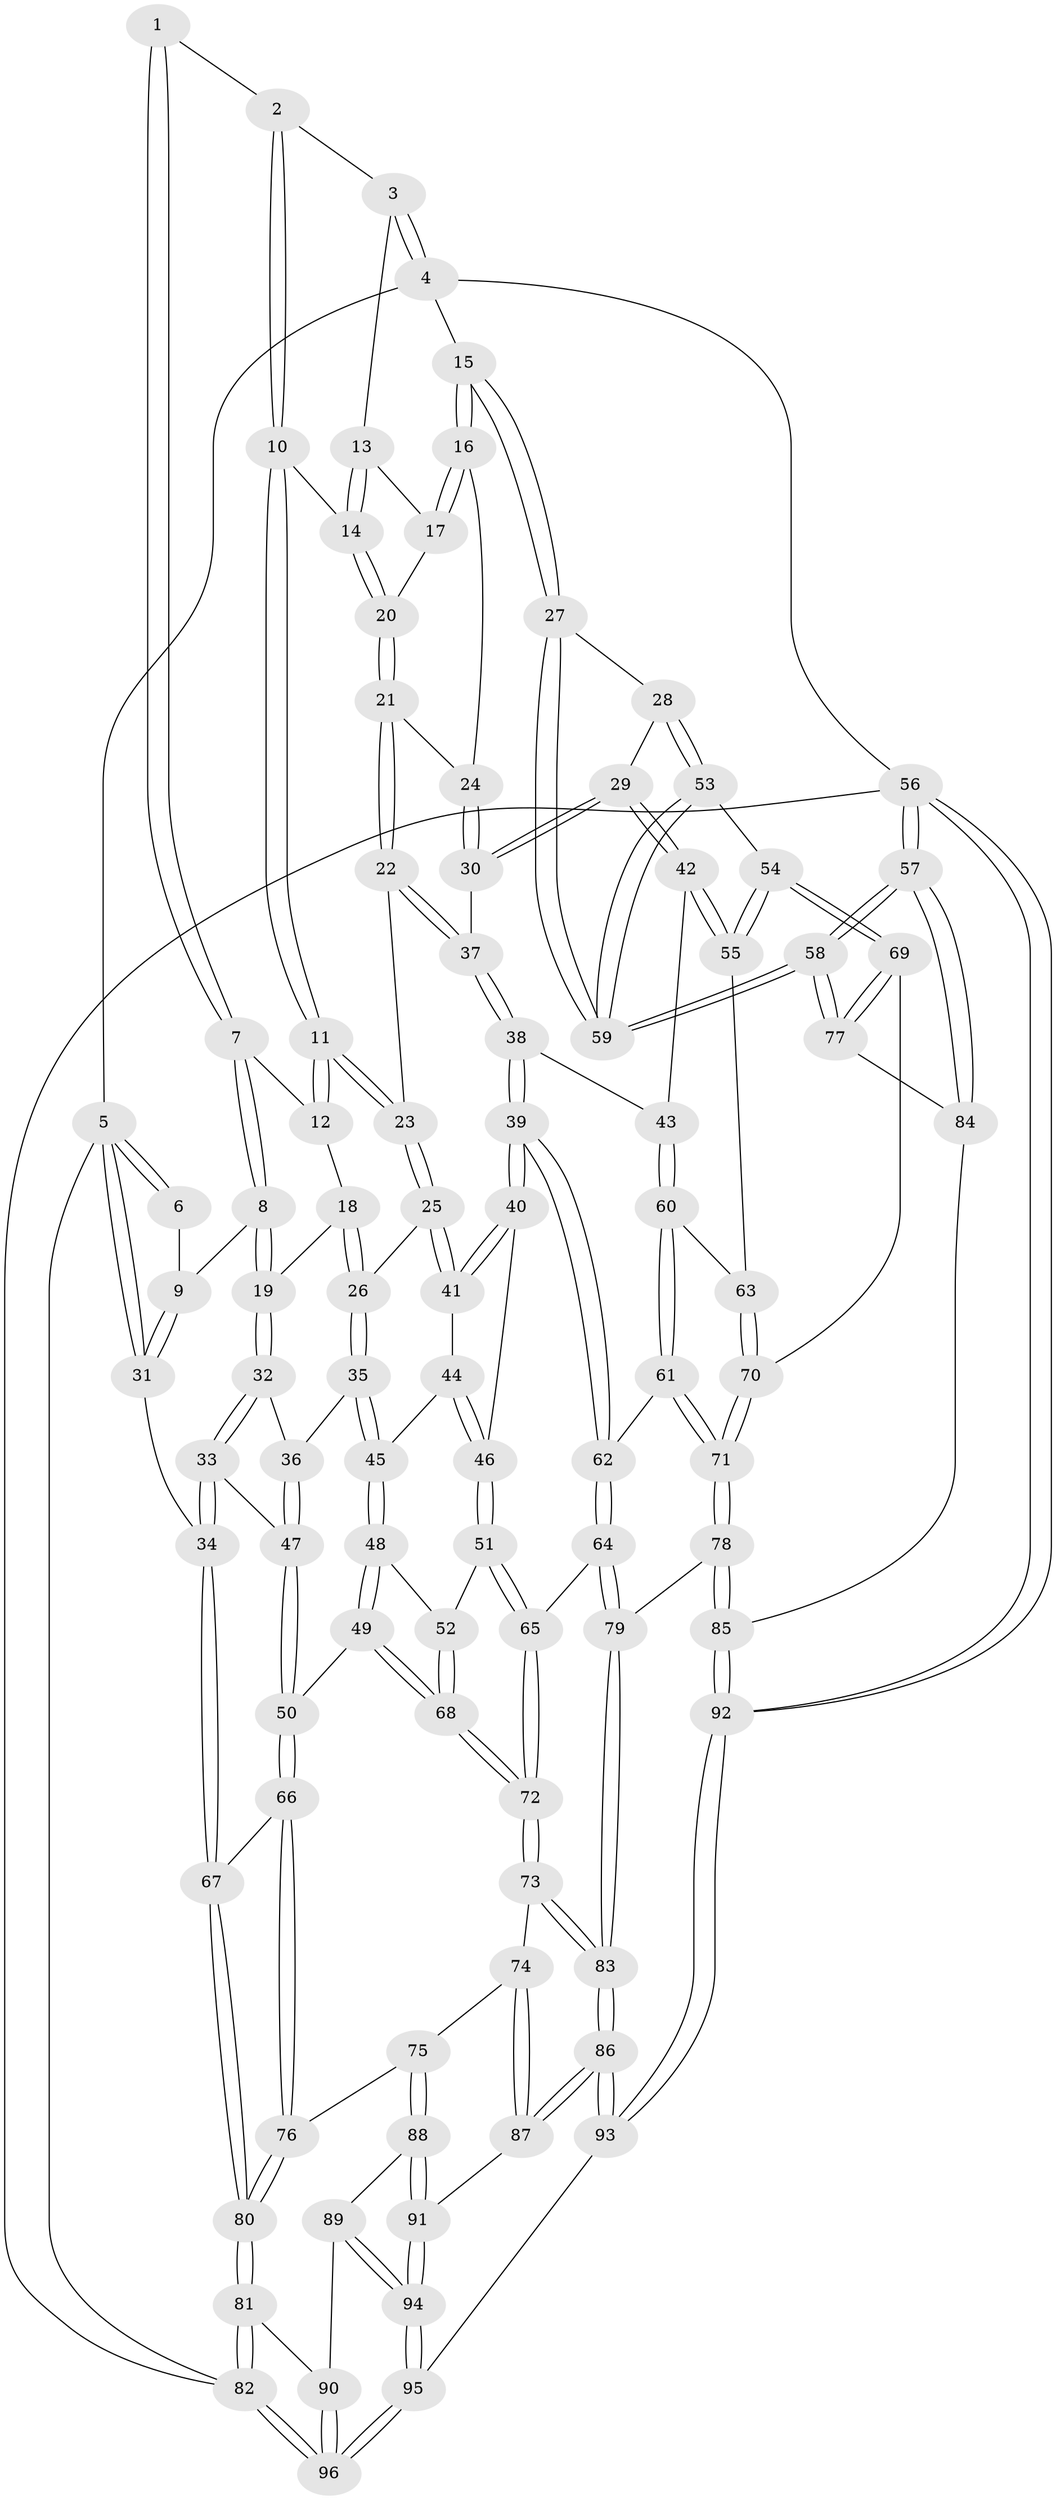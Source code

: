 // coarse degree distribution, {4: 0.3125, 7: 0.0625, 5: 0.2708333333333333, 3: 0.16666666666666666, 6: 0.14583333333333334, 2: 0.041666666666666664}
// Generated by graph-tools (version 1.1) at 2025/21/03/04/25 18:21:03]
// undirected, 96 vertices, 237 edges
graph export_dot {
graph [start="1"]
  node [color=gray90,style=filled];
  1 [pos="+0.3465559785513301+0"];
  2 [pos="+0.6916382648564896+0"];
  3 [pos="+0.7968765996640447+0"];
  4 [pos="+1+0"];
  5 [pos="+0+0"];
  6 [pos="+0.08946290797540711+0"];
  7 [pos="+0.35668201625732804+0"];
  8 [pos="+0.1489466232861953+0.14552347989318512"];
  9 [pos="+0.11201550032428188+0.12719897760072815"];
  10 [pos="+0.6031134924085791+0.04056478875087123"];
  11 [pos="+0.47574564769606686+0.12645313300853445"];
  12 [pos="+0.3778684173985665+0"];
  13 [pos="+0.7221180102253931+0.04518243144218463"];
  14 [pos="+0.6561779235808067+0.09856301874345229"];
  15 [pos="+1+0"];
  16 [pos="+0.7985882863874034+0.14466525859463084"];
  17 [pos="+0.7385102377148778+0.10728983617388582"];
  18 [pos="+0.2673871608300008+0.1312957680979438"];
  19 [pos="+0.14930170766819795+0.1457789088513918"];
  20 [pos="+0.6569054070431541+0.09990914077297736"];
  21 [pos="+0.6501227005864486+0.2210022383917316"];
  22 [pos="+0.644031238892965+0.2289423823068409"];
  23 [pos="+0.4769892962041359+0.18017308430198353"];
  24 [pos="+0.7937385147244985+0.15726569856278214"];
  25 [pos="+0.44138618521523726+0.228535856309777"];
  26 [pos="+0.3534129254151213+0.22381414755991824"];
  27 [pos="+1+0.20997118656820704"];
  28 [pos="+0.9899768897089696+0.31237054778072487"];
  29 [pos="+0.8329232140100996+0.27825362537459236"];
  30 [pos="+0.8266603966880304+0.26566971347309065"];
  31 [pos="+0+0.2713617213000378"];
  32 [pos="+0.19763819362557183+0.28814143820077653"];
  33 [pos="+0.07338342561738119+0.3631820919271953"];
  34 [pos="+0+0.2985101948355882"];
  35 [pos="+0.23247370810724516+0.3068707528689598"];
  36 [pos="+0.23148975510157824+0.3064526624030018"];
  37 [pos="+0.6459041858081996+0.23562186231637106"];
  38 [pos="+0.6631000945600293+0.3546816580702744"];
  39 [pos="+0.5612247888147759+0.41385125117777544"];
  40 [pos="+0.4748973918239802+0.37614510095549797"];
  41 [pos="+0.4458837009920165+0.28416405919733456"];
  42 [pos="+0.7312401861741438+0.3737734595043852"];
  43 [pos="+0.7033558139296395+0.3700693115219183"];
  44 [pos="+0.31495782344163337+0.34942915531566193"];
  45 [pos="+0.259614185415138+0.3533273626258418"];
  46 [pos="+0.4254415955563811+0.4164037929268911"];
  47 [pos="+0.13478197217395457+0.46119231249664777"];
  48 [pos="+0.26689426049850556+0.43420635638375604"];
  49 [pos="+0.15353769946578535+0.4949250550383256"];
  50 [pos="+0.15075178970631012+0.49523664293604425"];
  51 [pos="+0.3711530348154507+0.48071586674796907"];
  52 [pos="+0.3139020362332913+0.4649665313193841"];
  53 [pos="+0.8752604684105291+0.47945322459436934"];
  54 [pos="+0.8698784611808753+0.4819654006135631"];
  55 [pos="+0.8093202052724077+0.4570073665516569"];
  56 [pos="+1+1"];
  57 [pos="+1+0.8276841928341945"];
  58 [pos="+1+0.7502737087938859"];
  59 [pos="+1+0.6607268754642432"];
  60 [pos="+0.6857471306292569+0.5253771347068615"];
  61 [pos="+0.6659248220599054+0.5379709842898635"];
  62 [pos="+0.5700829146208887+0.5063844349115506"];
  63 [pos="+0.7292018606042346+0.5227386833697474"];
  64 [pos="+0.5075446968946572+0.6122322723681166"];
  65 [pos="+0.39918341649567424+0.5726656282817151"];
  66 [pos="+0.14583986620042877+0.5013420367853202"];
  67 [pos="+0+0.5524592491015834"];
  68 [pos="+0.2530359298481667+0.5704418242396566"];
  69 [pos="+0.8305296590637793+0.6681979401600199"];
  70 [pos="+0.8042195408925429+0.6760490516936708"];
  71 [pos="+0.7107424700920487+0.7238710744453428"];
  72 [pos="+0.28818496995704523+0.6638117937576463"];
  73 [pos="+0.28357459348863445+0.6732220527410924"];
  74 [pos="+0.20555904155592897+0.7311552024280907"];
  75 [pos="+0.17298237154601764+0.7383048970381227"];
  76 [pos="+0.12091850395817319+0.7113857301348053"];
  77 [pos="+0.946683558265945+0.7155532336325316"];
  78 [pos="+0.6666267434419789+0.7674686156219268"];
  79 [pos="+0.5714844943755433+0.7699555267031329"];
  80 [pos="+0+0.7053020940049136"];
  81 [pos="+0+0.9074503474718452"];
  82 [pos="+0+1"];
  83 [pos="+0.5237191891123737+0.8113293315350164"];
  84 [pos="+0.8530640452128893+0.866818562153394"];
  85 [pos="+0.78060853536175+0.9353621099154223"];
  86 [pos="+0.5084574470042531+0.8365604876206996"];
  87 [pos="+0.37252355468609116+0.8761154780913484"];
  88 [pos="+0.16598347295312624+0.8653004092538016"];
  89 [pos="+0.1597311531468122+0.882979256730723"];
  90 [pos="+0.1186099511777677+0.9061262718550206"];
  91 [pos="+0.3392759307431635+0.9187808766958474"];
  92 [pos="+0.8767094128999304+1"];
  93 [pos="+0.5479866683620505+1"];
  94 [pos="+0.27235176237846864+1"];
  95 [pos="+0.27405770351927405+1"];
  96 [pos="+0+1"];
  1 -- 2;
  1 -- 7;
  1 -- 7;
  2 -- 3;
  2 -- 10;
  2 -- 10;
  3 -- 4;
  3 -- 4;
  3 -- 13;
  4 -- 5;
  4 -- 15;
  4 -- 56;
  5 -- 6;
  5 -- 6;
  5 -- 31;
  5 -- 31;
  5 -- 82;
  6 -- 9;
  7 -- 8;
  7 -- 8;
  7 -- 12;
  8 -- 9;
  8 -- 19;
  8 -- 19;
  9 -- 31;
  9 -- 31;
  10 -- 11;
  10 -- 11;
  10 -- 14;
  11 -- 12;
  11 -- 12;
  11 -- 23;
  11 -- 23;
  12 -- 18;
  13 -- 14;
  13 -- 14;
  13 -- 17;
  14 -- 20;
  14 -- 20;
  15 -- 16;
  15 -- 16;
  15 -- 27;
  15 -- 27;
  16 -- 17;
  16 -- 17;
  16 -- 24;
  17 -- 20;
  18 -- 19;
  18 -- 26;
  18 -- 26;
  19 -- 32;
  19 -- 32;
  20 -- 21;
  20 -- 21;
  21 -- 22;
  21 -- 22;
  21 -- 24;
  22 -- 23;
  22 -- 37;
  22 -- 37;
  23 -- 25;
  23 -- 25;
  24 -- 30;
  24 -- 30;
  25 -- 26;
  25 -- 41;
  25 -- 41;
  26 -- 35;
  26 -- 35;
  27 -- 28;
  27 -- 59;
  27 -- 59;
  28 -- 29;
  28 -- 53;
  28 -- 53;
  29 -- 30;
  29 -- 30;
  29 -- 42;
  29 -- 42;
  30 -- 37;
  31 -- 34;
  32 -- 33;
  32 -- 33;
  32 -- 36;
  33 -- 34;
  33 -- 34;
  33 -- 47;
  34 -- 67;
  34 -- 67;
  35 -- 36;
  35 -- 45;
  35 -- 45;
  36 -- 47;
  36 -- 47;
  37 -- 38;
  37 -- 38;
  38 -- 39;
  38 -- 39;
  38 -- 43;
  39 -- 40;
  39 -- 40;
  39 -- 62;
  39 -- 62;
  40 -- 41;
  40 -- 41;
  40 -- 46;
  41 -- 44;
  42 -- 43;
  42 -- 55;
  42 -- 55;
  43 -- 60;
  43 -- 60;
  44 -- 45;
  44 -- 46;
  44 -- 46;
  45 -- 48;
  45 -- 48;
  46 -- 51;
  46 -- 51;
  47 -- 50;
  47 -- 50;
  48 -- 49;
  48 -- 49;
  48 -- 52;
  49 -- 50;
  49 -- 68;
  49 -- 68;
  50 -- 66;
  50 -- 66;
  51 -- 52;
  51 -- 65;
  51 -- 65;
  52 -- 68;
  52 -- 68;
  53 -- 54;
  53 -- 59;
  53 -- 59;
  54 -- 55;
  54 -- 55;
  54 -- 69;
  54 -- 69;
  55 -- 63;
  56 -- 57;
  56 -- 57;
  56 -- 92;
  56 -- 92;
  56 -- 82;
  57 -- 58;
  57 -- 58;
  57 -- 84;
  57 -- 84;
  58 -- 59;
  58 -- 59;
  58 -- 77;
  58 -- 77;
  60 -- 61;
  60 -- 61;
  60 -- 63;
  61 -- 62;
  61 -- 71;
  61 -- 71;
  62 -- 64;
  62 -- 64;
  63 -- 70;
  63 -- 70;
  64 -- 65;
  64 -- 79;
  64 -- 79;
  65 -- 72;
  65 -- 72;
  66 -- 67;
  66 -- 76;
  66 -- 76;
  67 -- 80;
  67 -- 80;
  68 -- 72;
  68 -- 72;
  69 -- 70;
  69 -- 77;
  69 -- 77;
  70 -- 71;
  70 -- 71;
  71 -- 78;
  71 -- 78;
  72 -- 73;
  72 -- 73;
  73 -- 74;
  73 -- 83;
  73 -- 83;
  74 -- 75;
  74 -- 87;
  74 -- 87;
  75 -- 76;
  75 -- 88;
  75 -- 88;
  76 -- 80;
  76 -- 80;
  77 -- 84;
  78 -- 79;
  78 -- 85;
  78 -- 85;
  79 -- 83;
  79 -- 83;
  80 -- 81;
  80 -- 81;
  81 -- 82;
  81 -- 82;
  81 -- 90;
  82 -- 96;
  82 -- 96;
  83 -- 86;
  83 -- 86;
  84 -- 85;
  85 -- 92;
  85 -- 92;
  86 -- 87;
  86 -- 87;
  86 -- 93;
  86 -- 93;
  87 -- 91;
  88 -- 89;
  88 -- 91;
  88 -- 91;
  89 -- 90;
  89 -- 94;
  89 -- 94;
  90 -- 96;
  90 -- 96;
  91 -- 94;
  91 -- 94;
  92 -- 93;
  92 -- 93;
  93 -- 95;
  94 -- 95;
  94 -- 95;
  95 -- 96;
  95 -- 96;
}
